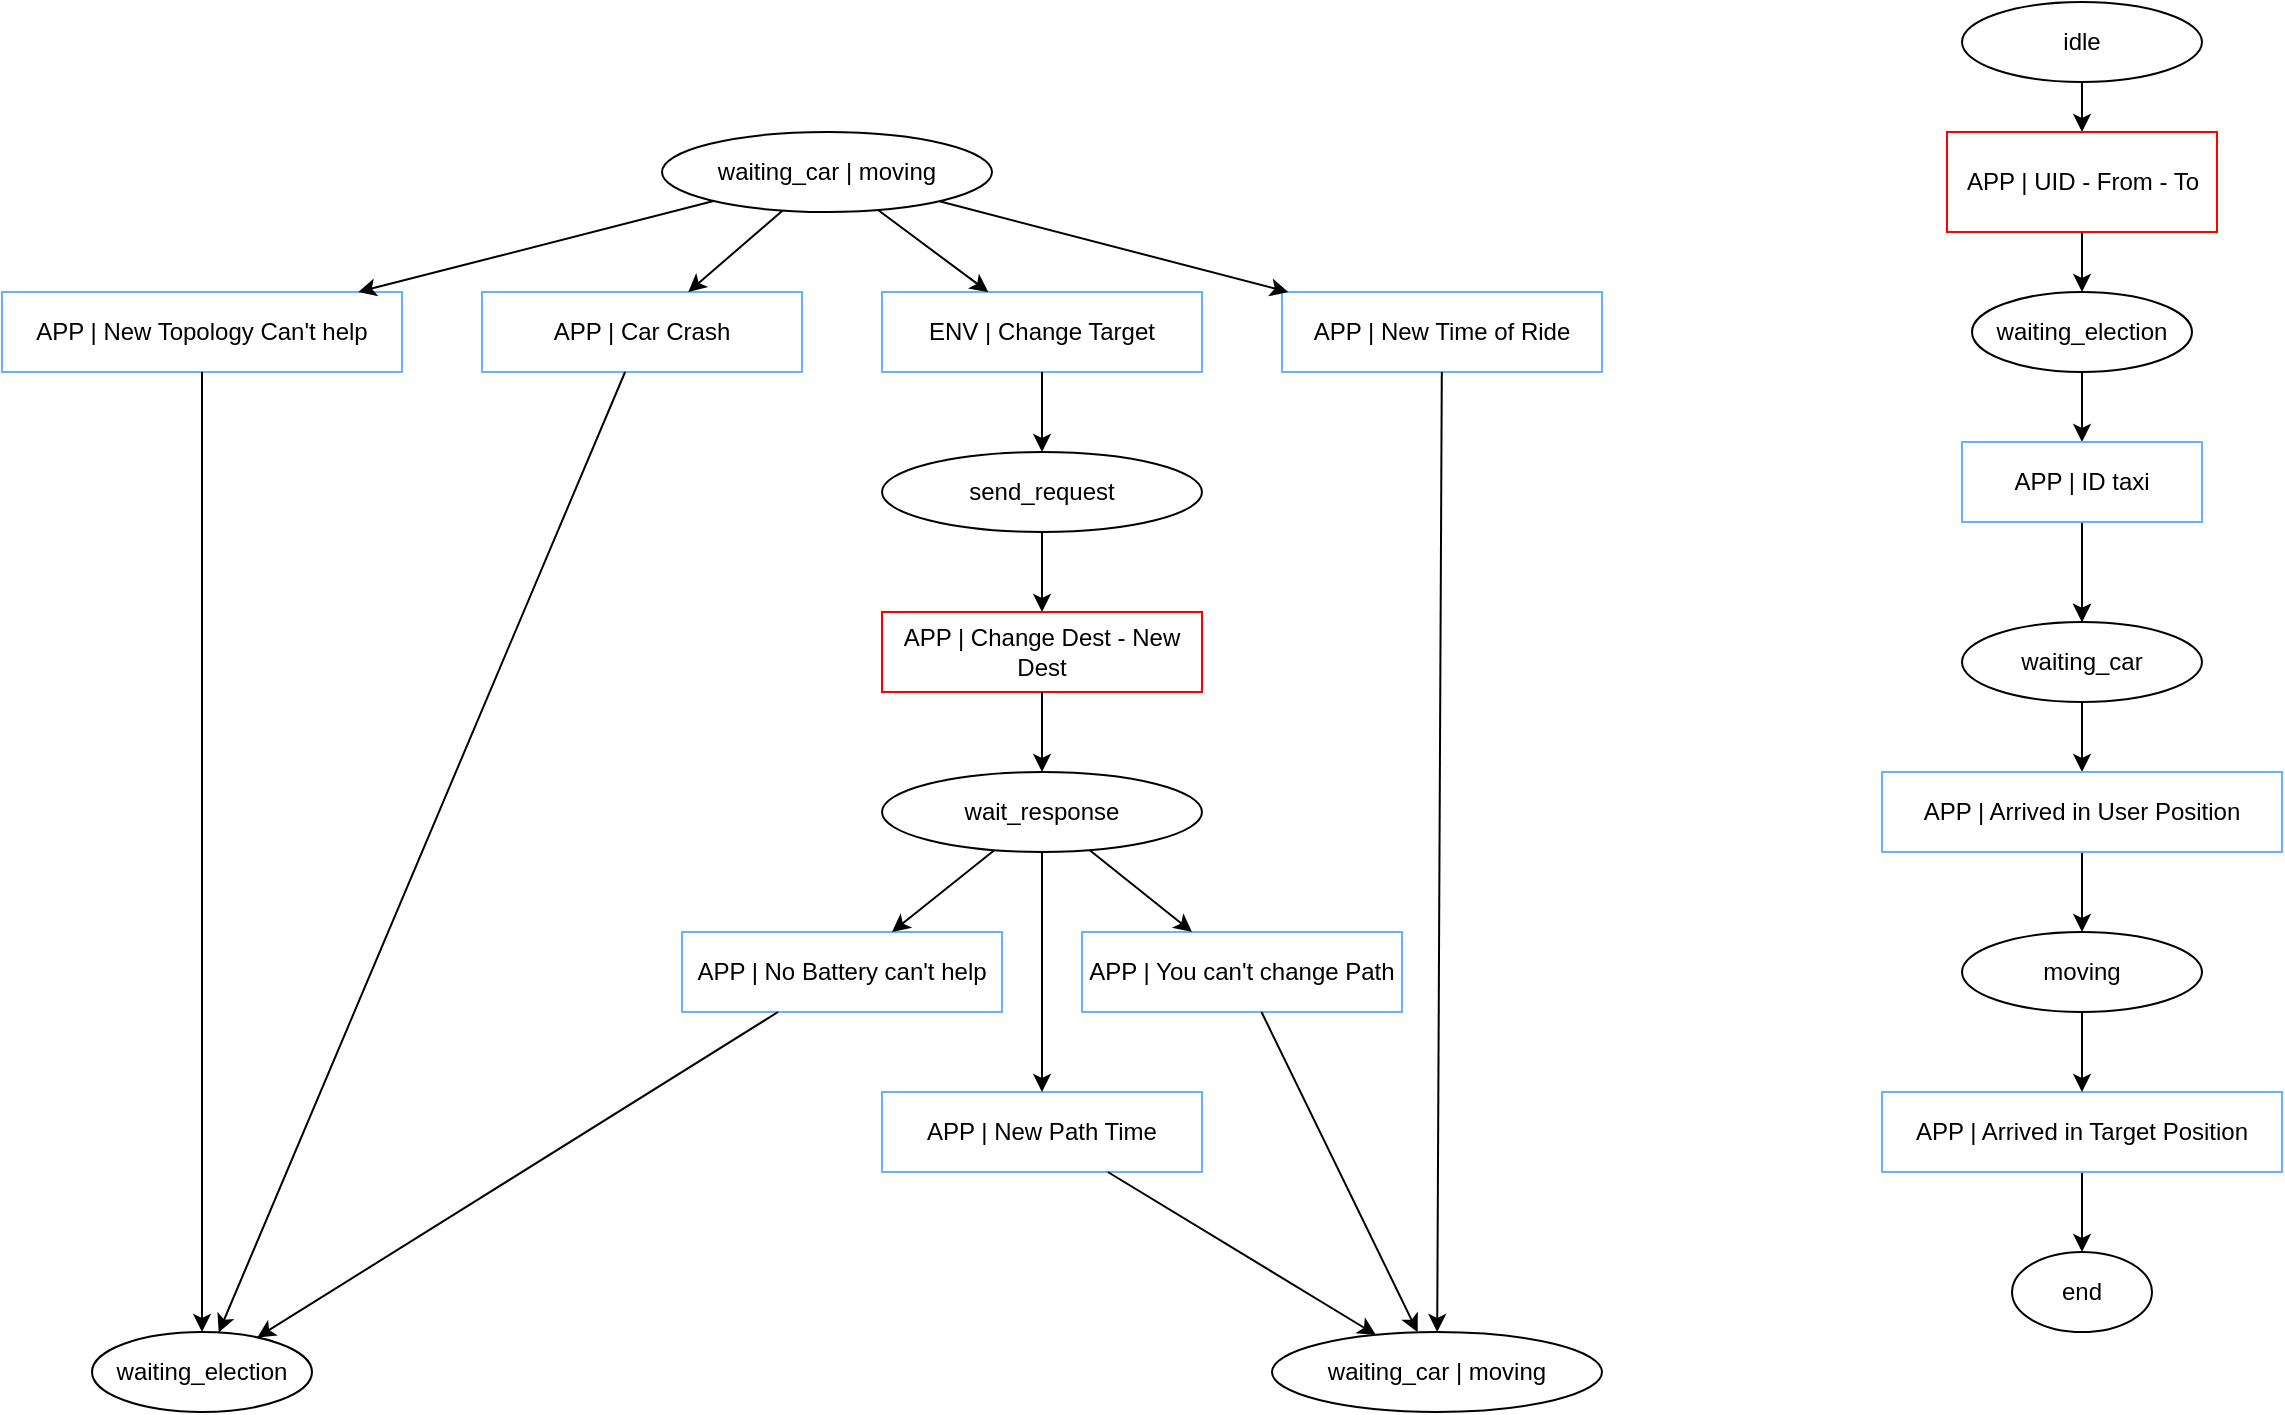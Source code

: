 <mxfile version="12.9.3" type="device"><diagram id="UIkgHiiRnHfRhCUhEY8e" name="Page-1"><mxGraphModel dx="3076" dy="822" grid="1" gridSize="10" guides="1" tooltips="1" connect="1" arrows="1" fold="1" page="1" pageScale="1" pageWidth="827" pageHeight="1169" math="0" shadow="0"><root><mxCell id="0"/><mxCell id="1" parent="0"/><mxCell id="H1byTOoRfgAd76r8tLvF-26" value="idle" style="ellipse;whiteSpace=wrap;html=1;" vertex="1" parent="1"><mxGeometry x="-200" y="15" width="120" height="40" as="geometry"/></mxCell><mxCell id="H1byTOoRfgAd76r8tLvF-27" value="" style="endArrow=classic;html=1;" edge="1" parent="1" source="H1byTOoRfgAd76r8tLvF-33" target="H1byTOoRfgAd76r8tLvF-102"><mxGeometry width="50" height="50" relative="1" as="geometry"><mxPoint x="-356" y="385" as="sourcePoint"/><mxPoint x="-141.5" y="45" as="targetPoint"/></mxGeometry></mxCell><mxCell id="H1byTOoRfgAd76r8tLvF-28" value="" style="endArrow=classic;html=1;" edge="1" parent="1" source="H1byTOoRfgAd76r8tLvF-26" target="H1byTOoRfgAd76r8tLvF-33"><mxGeometry width="50" height="50" relative="1" as="geometry"><mxPoint x="-359" y="265" as="sourcePoint"/><mxPoint x="-343.065" y="365" as="targetPoint"/></mxGeometry></mxCell><mxCell id="H1byTOoRfgAd76r8tLvF-29" value="waiting_election" style="ellipse;whiteSpace=wrap;html=1;" vertex="1" parent="1"><mxGeometry x="-1135" y="680" width="110" height="40" as="geometry"/></mxCell><mxCell id="H1byTOoRfgAd76r8tLvF-30" value="waiting_car" style="ellipse;whiteSpace=wrap;html=1;" vertex="1" parent="1"><mxGeometry x="-200" y="325" width="120" height="40" as="geometry"/></mxCell><mxCell id="H1byTOoRfgAd76r8tLvF-31" value="" style="endArrow=classic;html=1;" edge="1" parent="1" source="H1byTOoRfgAd76r8tLvF-39" target="H1byTOoRfgAd76r8tLvF-30"><mxGeometry width="50" height="50" relative="1" as="geometry"><mxPoint x="6" y="582.5" as="sourcePoint"/><mxPoint x="201" y="465" as="targetPoint"/></mxGeometry></mxCell><mxCell id="H1byTOoRfgAd76r8tLvF-32" value="" style="endArrow=classic;html=1;" edge="1" parent="1" source="H1byTOoRfgAd76r8tLvF-102" target="H1byTOoRfgAd76r8tLvF-39"><mxGeometry width="50" height="50" relative="1" as="geometry"><mxPoint x="-11.55" y="500.569" as="sourcePoint"/><mxPoint x="-33.568" y="560" as="targetPoint"/></mxGeometry></mxCell><mxCell id="H1byTOoRfgAd76r8tLvF-33" value="APP | UID - From - To" style="rounded=0;whiteSpace=wrap;html=1;fillColor=none;strokeColor=#FF0000;" vertex="1" parent="1"><mxGeometry x="-207.5" y="80" width="135" height="50" as="geometry"/></mxCell><mxCell id="H1byTOoRfgAd76r8tLvF-34" value="moving" style="ellipse;whiteSpace=wrap;html=1;strokeColor=#000000;fillColor=#ffffff;" vertex="1" parent="1"><mxGeometry x="-200" y="480" width="120" height="40" as="geometry"/></mxCell><mxCell id="H1byTOoRfgAd76r8tLvF-35" value="" style="endArrow=classic;html=1;" edge="1" parent="1" source="H1byTOoRfgAd76r8tLvF-37" target="H1byTOoRfgAd76r8tLvF-34"><mxGeometry width="50" height="50" relative="1" as="geometry"><mxPoint x="71" y="795" as="sourcePoint"/><mxPoint x="121" y="745" as="targetPoint"/></mxGeometry></mxCell><mxCell id="H1byTOoRfgAd76r8tLvF-36" value="" style="endArrow=classic;html=1;" edge="1" parent="1" source="H1byTOoRfgAd76r8tLvF-30" target="H1byTOoRfgAd76r8tLvF-37"><mxGeometry width="50" height="50" relative="1" as="geometry"><mxPoint x="-39" y="735" as="sourcePoint"/><mxPoint x="-39" y="815" as="targetPoint"/></mxGeometry></mxCell><mxCell id="H1byTOoRfgAd76r8tLvF-37" value="APP | Arrived in User Position" style="rounded=0;whiteSpace=wrap;html=1;strokeColor=#66B2FF;fillColor=none;" vertex="1" parent="1"><mxGeometry x="-240" y="400" width="200" height="40" as="geometry"/></mxCell><mxCell id="H1byTOoRfgAd76r8tLvF-38" value="" style="endArrow=classic;html=1;" edge="1" parent="1" source="H1byTOoRfgAd76r8tLvF-39" target="H1byTOoRfgAd76r8tLvF-30"><mxGeometry width="50" height="50" relative="1" as="geometry"><mxPoint x="-699" y="715" as="sourcePoint"/><mxPoint x="-649" y="665" as="targetPoint"/><Array as="points"/></mxGeometry></mxCell><mxCell id="H1byTOoRfgAd76r8tLvF-39" value="APP | ID taxi" style="rounded=0;whiteSpace=wrap;html=1;strokeColor=#66B2FF;fillColor=none;" vertex="1" parent="1"><mxGeometry x="-200" y="235" width="120" height="40" as="geometry"/></mxCell><mxCell id="H1byTOoRfgAd76r8tLvF-42" value="end" style="ellipse;whiteSpace=wrap;html=1;strokeColor=#000000;fillColor=#ffffff;" vertex="1" parent="1"><mxGeometry x="-175" y="640" width="70" height="40" as="geometry"/></mxCell><mxCell id="H1byTOoRfgAd76r8tLvF-43" value="" style="endArrow=classic;html=1;" edge="1" parent="1" source="H1byTOoRfgAd76r8tLvF-44" target="H1byTOoRfgAd76r8tLvF-42"><mxGeometry width="50" height="50" relative="1" as="geometry"><mxPoint x="-400" y="720" as="sourcePoint"/><mxPoint x="-350" y="670" as="targetPoint"/></mxGeometry></mxCell><mxCell id="H1byTOoRfgAd76r8tLvF-44" value="APP | Arrived in Target Position" style="rounded=0;whiteSpace=wrap;html=1;strokeColor=#66B2FF;fillColor=none;" vertex="1" parent="1"><mxGeometry x="-240" y="560" width="200" height="40" as="geometry"/></mxCell><mxCell id="H1byTOoRfgAd76r8tLvF-45" value="" style="endArrow=classic;html=1;" edge="1" parent="1" source="H1byTOoRfgAd76r8tLvF-34" target="H1byTOoRfgAd76r8tLvF-44"><mxGeometry width="50" height="50" relative="1" as="geometry"><mxPoint x="-300" y="540" as="sourcePoint"/><mxPoint x="-250" y="490" as="targetPoint"/></mxGeometry></mxCell><mxCell id="H1byTOoRfgAd76r8tLvF-77" value="ENV | Change Target" style="rounded=0;whiteSpace=wrap;html=1;strokeColor=#66B2FF;fillColor=none;" vertex="1" parent="1"><mxGeometry x="-740" y="160" width="160" height="40" as="geometry"/></mxCell><mxCell id="H1byTOoRfgAd76r8tLvF-80" value="send_request" style="ellipse;whiteSpace=wrap;html=1;strokeColor=#000000;fillColor=#ffffff;" vertex="1" parent="1"><mxGeometry x="-740" y="240" width="160" height="40" as="geometry"/></mxCell><mxCell id="H1byTOoRfgAd76r8tLvF-82" value="APP | Change Dest - New Dest" style="rounded=0;whiteSpace=wrap;html=1;strokeColor=#FF0000;fillColor=none;" vertex="1" parent="1"><mxGeometry x="-740" y="320" width="160" height="40" as="geometry"/></mxCell><mxCell id="H1byTOoRfgAd76r8tLvF-87" value="waiting_car | moving" style="ellipse;whiteSpace=wrap;html=1;strokeColor=#000000;fillColor=#ffffff;" vertex="1" parent="1"><mxGeometry x="-850" y="80" width="165" height="40" as="geometry"/></mxCell><mxCell id="H1byTOoRfgAd76r8tLvF-89" value="" style="endArrow=classic;html=1;" edge="1" parent="1" source="H1byTOoRfgAd76r8tLvF-77"><mxGeometry width="50" height="50" relative="1" as="geometry"><mxPoint x="-168" y="355" as="sourcePoint"/><mxPoint x="-660" y="240" as="targetPoint"/></mxGeometry></mxCell><mxCell id="H1byTOoRfgAd76r8tLvF-90" value="" style="endArrow=classic;html=1;" edge="1" parent="1" source="H1byTOoRfgAd76r8tLvF-80" target="H1byTOoRfgAd76r8tLvF-82"><mxGeometry width="50" height="50" relative="1" as="geometry"><mxPoint x="-488" y="515" as="sourcePoint"/><mxPoint x="-438" y="465" as="targetPoint"/></mxGeometry></mxCell><mxCell id="H1byTOoRfgAd76r8tLvF-91" value="wait_response" style="ellipse;whiteSpace=wrap;html=1;strokeColor=#000000;fillColor=#ffffff;" vertex="1" parent="1"><mxGeometry x="-740" y="400" width="160" height="40" as="geometry"/></mxCell><mxCell id="H1byTOoRfgAd76r8tLvF-93" value="" style="endArrow=classic;html=1;" edge="1" parent="1" source="H1byTOoRfgAd76r8tLvF-82" target="H1byTOoRfgAd76r8tLvF-91"><mxGeometry width="50" height="50" relative="1" as="geometry"><mxPoint x="-438" y="515" as="sourcePoint"/><mxPoint x="-388" y="465" as="targetPoint"/></mxGeometry></mxCell><mxCell id="H1byTOoRfgAd76r8tLvF-96" value="APP | No Battery can't help" style="rounded=0;whiteSpace=wrap;html=1;strokeColor=#66B2FF;fillColor=none;" vertex="1" parent="1"><mxGeometry x="-840" y="480" width="160" height="40" as="geometry"/></mxCell><mxCell id="H1byTOoRfgAd76r8tLvF-97" value="" style="endArrow=classic;html=1;" edge="1" parent="1" source="H1byTOoRfgAd76r8tLvF-91" target="H1byTOoRfgAd76r8tLvF-96"><mxGeometry width="50" height="50" relative="1" as="geometry"><mxPoint x="-286.798" y="465.521" as="sourcePoint"/><mxPoint x="31.882" y="133.884" as="targetPoint"/></mxGeometry></mxCell><mxCell id="H1byTOoRfgAd76r8tLvF-95" value="APP | New Path Time" style="rounded=0;whiteSpace=wrap;html=1;strokeColor=#66B2FF;fillColor=none;" vertex="1" parent="1"><mxGeometry x="-740" y="560" width="160" height="40" as="geometry"/></mxCell><mxCell id="H1byTOoRfgAd76r8tLvF-99" value="APP | You can't change Path" style="rounded=0;whiteSpace=wrap;html=1;strokeColor=#66B2FF;fillColor=none;" vertex="1" parent="1"><mxGeometry x="-640" y="480" width="160" height="40" as="geometry"/></mxCell><mxCell id="H1byTOoRfgAd76r8tLvF-100" value="" style="endArrow=classic;html=1;" edge="1" parent="1" source="H1byTOoRfgAd76r8tLvF-91" target="H1byTOoRfgAd76r8tLvF-95"><mxGeometry width="50" height="50" relative="1" as="geometry"><mxPoint x="-110" y="640" as="sourcePoint"/><mxPoint x="-60" y="590" as="targetPoint"/></mxGeometry></mxCell><mxCell id="H1byTOoRfgAd76r8tLvF-102" value="waiting_election" style="ellipse;whiteSpace=wrap;html=1;" vertex="1" parent="1"><mxGeometry x="-195" y="160" width="110" height="40" as="geometry"/></mxCell><mxCell id="H1byTOoRfgAd76r8tLvF-103" value="waiting_car | moving" style="ellipse;whiteSpace=wrap;html=1;strokeColor=#000000;fillColor=#ffffff;" vertex="1" parent="1"><mxGeometry x="-545" y="680" width="165" height="40" as="geometry"/></mxCell><mxCell id="H1byTOoRfgAd76r8tLvF-104" value="" style="endArrow=classic;html=1;" edge="1" parent="1" source="H1byTOoRfgAd76r8tLvF-96" target="H1byTOoRfgAd76r8tLvF-29"><mxGeometry width="50" height="50" relative="1" as="geometry"><mxPoint x="-850" y="640" as="sourcePoint"/><mxPoint x="-800" y="590" as="targetPoint"/></mxGeometry></mxCell><mxCell id="H1byTOoRfgAd76r8tLvF-105" value="" style="endArrow=classic;html=1;" edge="1" parent="1" source="H1byTOoRfgAd76r8tLvF-95" target="H1byTOoRfgAd76r8tLvF-103"><mxGeometry width="50" height="50" relative="1" as="geometry"><mxPoint x="-680" y="670" as="sourcePoint"/><mxPoint x="-630" y="620" as="targetPoint"/></mxGeometry></mxCell><mxCell id="H1byTOoRfgAd76r8tLvF-106" value="" style="endArrow=classic;html=1;" edge="1" parent="1" source="H1byTOoRfgAd76r8tLvF-99" target="H1byTOoRfgAd76r8tLvF-103"><mxGeometry width="50" height="50" relative="1" as="geometry"><mxPoint x="-490" y="620" as="sourcePoint"/><mxPoint x="-440" y="570" as="targetPoint"/></mxGeometry></mxCell><mxCell id="H1byTOoRfgAd76r8tLvF-107" value="" style="endArrow=classic;html=1;" edge="1" parent="1" source="H1byTOoRfgAd76r8tLvF-91" target="H1byTOoRfgAd76r8tLvF-99"><mxGeometry width="50" height="50" relative="1" as="geometry"><mxPoint x="-460" y="420" as="sourcePoint"/><mxPoint x="-410" y="370" as="targetPoint"/></mxGeometry></mxCell><mxCell id="H1byTOoRfgAd76r8tLvF-108" value="APP | Car Crash" style="rounded=0;whiteSpace=wrap;html=1;strokeColor=#66B2FF;fillColor=none;" vertex="1" parent="1"><mxGeometry x="-940" y="160" width="160" height="40" as="geometry"/></mxCell><mxCell id="H1byTOoRfgAd76r8tLvF-109" value="" style="endArrow=classic;html=1;" edge="1" parent="1" source="H1byTOoRfgAd76r8tLvF-87" target="H1byTOoRfgAd76r8tLvF-108"><mxGeometry width="50" height="50" relative="1" as="geometry"><mxPoint x="-550" y="360" as="sourcePoint"/><mxPoint x="-500" y="310" as="targetPoint"/></mxGeometry></mxCell><mxCell id="H1byTOoRfgAd76r8tLvF-110" value="" style="endArrow=classic;html=1;" edge="1" parent="1" source="H1byTOoRfgAd76r8tLvF-87" target="H1byTOoRfgAd76r8tLvF-77"><mxGeometry width="50" height="50" relative="1" as="geometry"><mxPoint x="-600" y="360" as="sourcePoint"/><mxPoint x="-550" y="310" as="targetPoint"/></mxGeometry></mxCell><mxCell id="H1byTOoRfgAd76r8tLvF-111" value="" style="endArrow=classic;html=1;" edge="1" parent="1" source="H1byTOoRfgAd76r8tLvF-108" target="H1byTOoRfgAd76r8tLvF-29"><mxGeometry width="50" height="50" relative="1" as="geometry"><mxPoint x="-540" y="360" as="sourcePoint"/><mxPoint x="-490" y="310" as="targetPoint"/></mxGeometry></mxCell><mxCell id="H1byTOoRfgAd76r8tLvF-112" value="APP | New Topology Can't help" style="rounded=0;whiteSpace=wrap;html=1;strokeColor=#66B2FF;fillColor=none;" vertex="1" parent="1"><mxGeometry x="-1180" y="160" width="200" height="40" as="geometry"/></mxCell><mxCell id="H1byTOoRfgAd76r8tLvF-113" value="" style="endArrow=classic;html=1;" edge="1" parent="1" source="H1byTOoRfgAd76r8tLvF-87" target="H1byTOoRfgAd76r8tLvF-112"><mxGeometry width="50" height="50" relative="1" as="geometry"><mxPoint x="-1140" y="170" as="sourcePoint"/><mxPoint x="-1090" y="120" as="targetPoint"/></mxGeometry></mxCell><mxCell id="H1byTOoRfgAd76r8tLvF-114" value="" style="endArrow=classic;html=1;" edge="1" parent="1" source="H1byTOoRfgAd76r8tLvF-112" target="H1byTOoRfgAd76r8tLvF-29"><mxGeometry width="50" height="50" relative="1" as="geometry"><mxPoint x="-1220" y="410" as="sourcePoint"/><mxPoint x="-1170" y="360" as="targetPoint"/></mxGeometry></mxCell><mxCell id="H1byTOoRfgAd76r8tLvF-115" value="APP | New Time of Ride" style="rounded=0;whiteSpace=wrap;html=1;strokeColor=#66B2FF;fillColor=none;" vertex="1" parent="1"><mxGeometry x="-540" y="160" width="160" height="40" as="geometry"/></mxCell><mxCell id="H1byTOoRfgAd76r8tLvF-116" value="" style="endArrow=classic;html=1;" edge="1" parent="1" source="H1byTOoRfgAd76r8tLvF-87" target="H1byTOoRfgAd76r8tLvF-115"><mxGeometry width="50" height="50" relative="1" as="geometry"><mxPoint x="-410" y="300" as="sourcePoint"/><mxPoint x="-360" y="250" as="targetPoint"/></mxGeometry></mxCell><mxCell id="H1byTOoRfgAd76r8tLvF-117" value="" style="endArrow=classic;html=1;" edge="1" parent="1" source="H1byTOoRfgAd76r8tLvF-115" target="H1byTOoRfgAd76r8tLvF-103"><mxGeometry width="50" height="50" relative="1" as="geometry"><mxPoint x="-380" y="370" as="sourcePoint"/><mxPoint x="-330" y="320" as="targetPoint"/></mxGeometry></mxCell></root></mxGraphModel></diagram></mxfile>